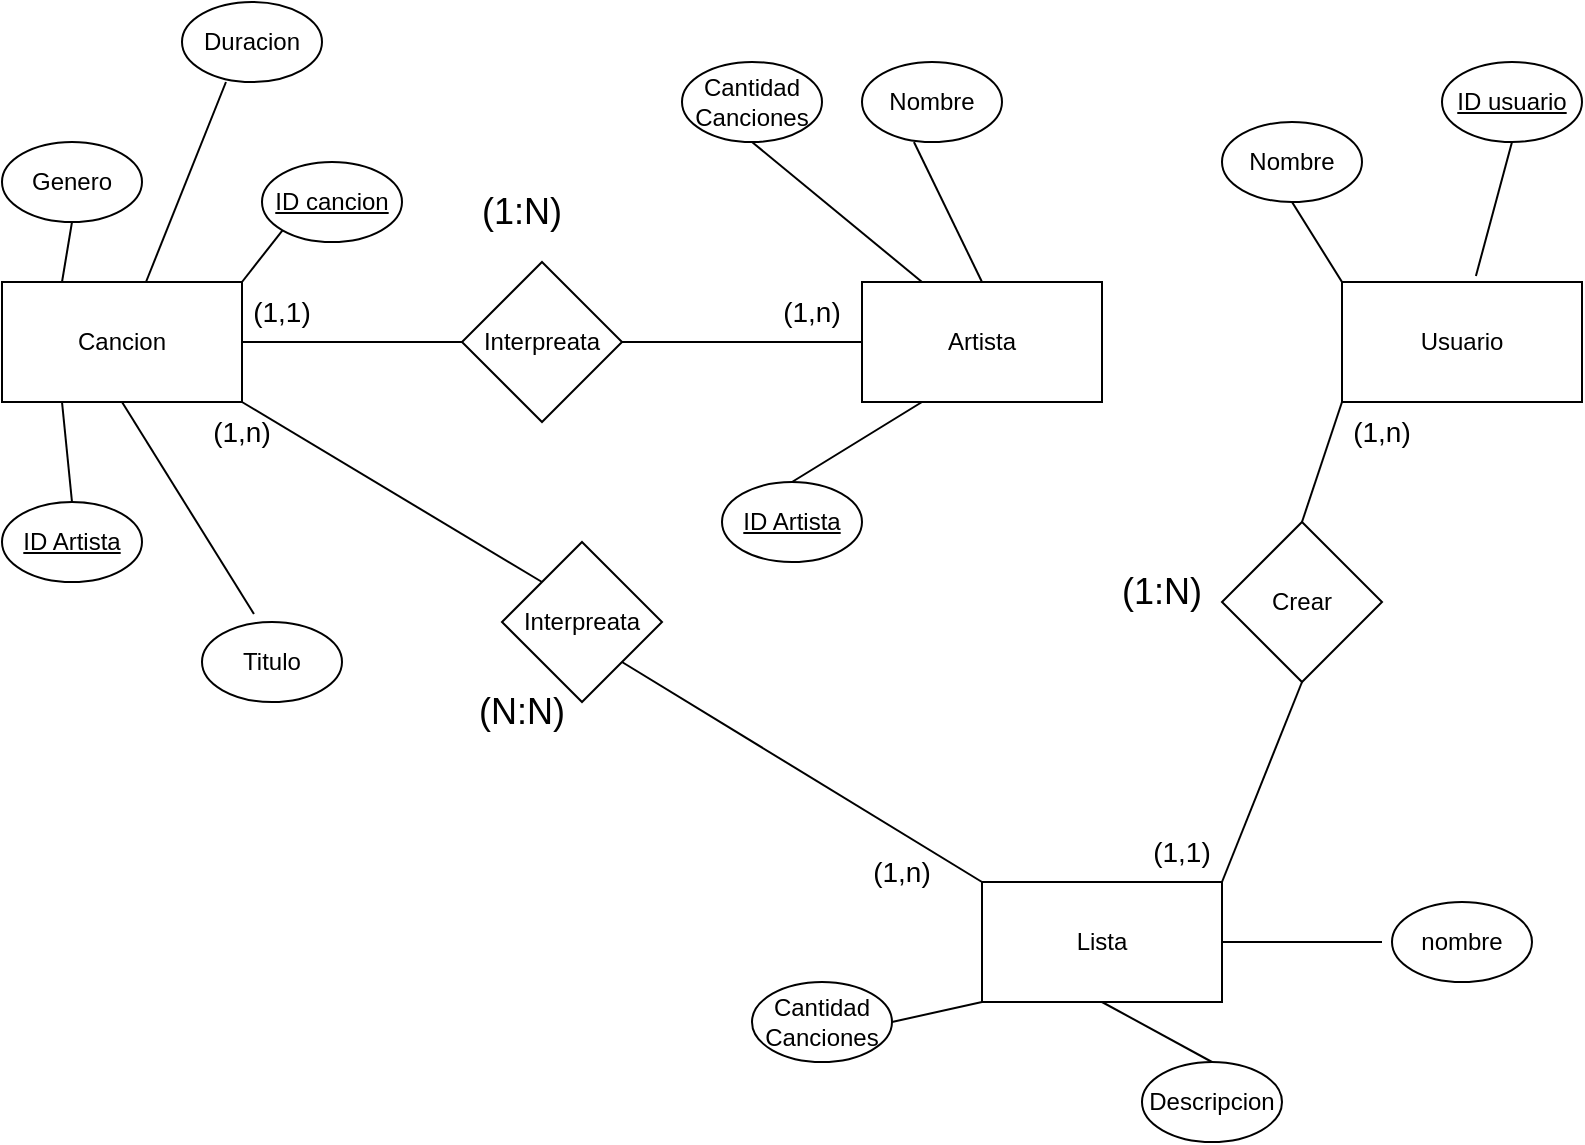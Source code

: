 <mxfile version="21.3.3" type="device">
  <diagram id="R2lEEEUBdFMjLlhIrx00" name="Page-1">
    <mxGraphModel dx="714" dy="763" grid="1" gridSize="10" guides="1" tooltips="1" connect="1" arrows="1" fold="1" page="1" pageScale="1" pageWidth="850" pageHeight="1100" math="0" shadow="0" extFonts="Permanent Marker^https://fonts.googleapis.com/css?family=Permanent+Marker">
      <root>
        <mxCell id="0" />
        <mxCell id="1" parent="0" />
        <mxCell id="D6wCOEdzf_-Har8lzkL6-1" value="Artista" style="rounded=0;whiteSpace=wrap;html=1;" vertex="1" parent="1">
          <mxGeometry x="480" y="300" width="120" height="60" as="geometry" />
        </mxCell>
        <mxCell id="D6wCOEdzf_-Har8lzkL6-2" value="Cancion" style="rounded=0;whiteSpace=wrap;html=1;" vertex="1" parent="1">
          <mxGeometry x="50" y="300" width="120" height="60" as="geometry" />
        </mxCell>
        <mxCell id="D6wCOEdzf_-Har8lzkL6-3" value="Usuario" style="rounded=0;whiteSpace=wrap;html=1;" vertex="1" parent="1">
          <mxGeometry x="720" y="300" width="120" height="60" as="geometry" />
        </mxCell>
        <mxCell id="D6wCOEdzf_-Har8lzkL6-4" value="Lista" style="rounded=0;whiteSpace=wrap;html=1;" vertex="1" parent="1">
          <mxGeometry x="540" y="600" width="120" height="60" as="geometry" />
        </mxCell>
        <mxCell id="D6wCOEdzf_-Har8lzkL6-7" value="Duracion" style="ellipse;whiteSpace=wrap;html=1;" vertex="1" parent="1">
          <mxGeometry x="140" y="160" width="70" height="40" as="geometry" />
        </mxCell>
        <mxCell id="D6wCOEdzf_-Har8lzkL6-8" value="Titulo" style="ellipse;whiteSpace=wrap;html=1;" vertex="1" parent="1">
          <mxGeometry x="150" y="470" width="70" height="40" as="geometry" />
        </mxCell>
        <mxCell id="D6wCOEdzf_-Har8lzkL6-9" value="&lt;u&gt;ID Artista&lt;/u&gt;" style="ellipse;whiteSpace=wrap;html=1;" vertex="1" parent="1">
          <mxGeometry x="50" y="410" width="70" height="40" as="geometry" />
        </mxCell>
        <mxCell id="D6wCOEdzf_-Har8lzkL6-10" value="Genero" style="ellipse;whiteSpace=wrap;html=1;" vertex="1" parent="1">
          <mxGeometry x="50" y="230" width="70" height="40" as="geometry" />
        </mxCell>
        <mxCell id="D6wCOEdzf_-Har8lzkL6-11" value="&lt;u&gt;ID Artista&lt;/u&gt;" style="ellipse;whiteSpace=wrap;html=1;" vertex="1" parent="1">
          <mxGeometry x="410" y="400" width="70" height="40" as="geometry" />
        </mxCell>
        <mxCell id="D6wCOEdzf_-Har8lzkL6-12" value="Nombre" style="ellipse;whiteSpace=wrap;html=1;" vertex="1" parent="1">
          <mxGeometry x="480" y="190" width="70" height="40" as="geometry" />
        </mxCell>
        <mxCell id="D6wCOEdzf_-Har8lzkL6-15" value="Cantidad&lt;br&gt;Canciones" style="ellipse;whiteSpace=wrap;html=1;" vertex="1" parent="1">
          <mxGeometry x="425" y="650" width="70" height="40" as="geometry" />
        </mxCell>
        <mxCell id="D6wCOEdzf_-Har8lzkL6-16" value="Descripcion" style="ellipse;whiteSpace=wrap;html=1;" vertex="1" parent="1">
          <mxGeometry x="620" y="690" width="70" height="40" as="geometry" />
        </mxCell>
        <mxCell id="D6wCOEdzf_-Har8lzkL6-17" value="nombre" style="ellipse;whiteSpace=wrap;html=1;" vertex="1" parent="1">
          <mxGeometry x="745" y="610" width="70" height="40" as="geometry" />
        </mxCell>
        <mxCell id="D6wCOEdzf_-Har8lzkL6-19" value="Cantidad&lt;br&gt;Canciones" style="ellipse;whiteSpace=wrap;html=1;" vertex="1" parent="1">
          <mxGeometry x="390" y="190" width="70" height="40" as="geometry" />
        </mxCell>
        <mxCell id="D6wCOEdzf_-Har8lzkL6-20" value="&lt;u&gt;ID cancion&lt;/u&gt;" style="ellipse;whiteSpace=wrap;html=1;" vertex="1" parent="1">
          <mxGeometry x="180" y="240" width="70" height="40" as="geometry" />
        </mxCell>
        <mxCell id="D6wCOEdzf_-Har8lzkL6-21" value="" style="endArrow=none;html=1;rounded=0;entryX=0;entryY=0.5;entryDx=0;entryDy=0;exitX=1;exitY=0.5;exitDx=0;exitDy=0;" edge="1" parent="1" source="D6wCOEdzf_-Har8lzkL6-50" target="D6wCOEdzf_-Har8lzkL6-1">
          <mxGeometry width="50" height="50" relative="1" as="geometry">
            <mxPoint x="370" y="420" as="sourcePoint" />
            <mxPoint x="420" y="370" as="targetPoint" />
          </mxGeometry>
        </mxCell>
        <mxCell id="D6wCOEdzf_-Har8lzkL6-22" value="" style="endArrow=none;html=1;rounded=0;entryX=0;entryY=1;entryDx=0;entryDy=0;exitX=1;exitY=0;exitDx=0;exitDy=0;" edge="1" parent="1" source="D6wCOEdzf_-Har8lzkL6-2" target="D6wCOEdzf_-Har8lzkL6-20">
          <mxGeometry width="50" height="50" relative="1" as="geometry">
            <mxPoint x="370" y="420" as="sourcePoint" />
            <mxPoint x="420" y="370" as="targetPoint" />
          </mxGeometry>
        </mxCell>
        <mxCell id="D6wCOEdzf_-Har8lzkL6-23" value="" style="endArrow=none;html=1;rounded=0;entryX=0.314;entryY=1;entryDx=0;entryDy=0;entryPerimeter=0;" edge="1" parent="1" source="D6wCOEdzf_-Har8lzkL6-2" target="D6wCOEdzf_-Har8lzkL6-7">
          <mxGeometry width="50" height="50" relative="1" as="geometry">
            <mxPoint x="180" y="310" as="sourcePoint" />
            <mxPoint x="200" y="284" as="targetPoint" />
          </mxGeometry>
        </mxCell>
        <mxCell id="D6wCOEdzf_-Har8lzkL6-24" value="" style="endArrow=none;html=1;rounded=0;entryX=0.5;entryY=1;entryDx=0;entryDy=0;exitX=0.25;exitY=0;exitDx=0;exitDy=0;" edge="1" parent="1" source="D6wCOEdzf_-Har8lzkL6-2" target="D6wCOEdzf_-Har8lzkL6-10">
          <mxGeometry width="50" height="50" relative="1" as="geometry">
            <mxPoint x="132" y="310" as="sourcePoint" />
            <mxPoint x="172" y="210" as="targetPoint" />
          </mxGeometry>
        </mxCell>
        <mxCell id="D6wCOEdzf_-Har8lzkL6-25" value="" style="endArrow=none;html=1;rounded=0;entryX=0.5;entryY=0;entryDx=0;entryDy=0;exitX=0.25;exitY=1;exitDx=0;exitDy=0;" edge="1" parent="1" source="D6wCOEdzf_-Har8lzkL6-2" target="D6wCOEdzf_-Har8lzkL6-9">
          <mxGeometry width="50" height="50" relative="1" as="geometry">
            <mxPoint x="90" y="310" as="sourcePoint" />
            <mxPoint x="95" y="280" as="targetPoint" />
          </mxGeometry>
        </mxCell>
        <mxCell id="D6wCOEdzf_-Har8lzkL6-26" value="" style="endArrow=none;html=1;rounded=0;entryX=0.5;entryY=1;entryDx=0;entryDy=0;exitX=0.371;exitY=-0.1;exitDx=0;exitDy=0;exitPerimeter=0;" edge="1" parent="1" source="D6wCOEdzf_-Har8lzkL6-8" target="D6wCOEdzf_-Har8lzkL6-2">
          <mxGeometry width="50" height="50" relative="1" as="geometry">
            <mxPoint x="90" y="370" as="sourcePoint" />
            <mxPoint x="95" y="420" as="targetPoint" />
          </mxGeometry>
        </mxCell>
        <mxCell id="D6wCOEdzf_-Har8lzkL6-27" value="" style="endArrow=none;html=1;rounded=0;entryX=0;entryY=0;entryDx=0;entryDy=0;exitX=1;exitY=1;exitDx=0;exitDy=0;" edge="1" parent="1" source="D6wCOEdzf_-Har8lzkL6-52" target="D6wCOEdzf_-Har8lzkL6-4">
          <mxGeometry width="50" height="50" relative="1" as="geometry">
            <mxPoint x="180" y="340" as="sourcePoint" />
            <mxPoint x="430" y="340" as="targetPoint" />
          </mxGeometry>
        </mxCell>
        <mxCell id="D6wCOEdzf_-Har8lzkL6-28" value="" style="endArrow=none;html=1;rounded=0;entryX=1;entryY=0;entryDx=0;entryDy=0;exitX=0.5;exitY=1;exitDx=0;exitDy=0;" edge="1" parent="1" source="D6wCOEdzf_-Har8lzkL6-39" target="D6wCOEdzf_-Har8lzkL6-4">
          <mxGeometry width="50" height="50" relative="1" as="geometry">
            <mxPoint x="180" y="370" as="sourcePoint" />
            <mxPoint x="550" y="610" as="targetPoint" />
          </mxGeometry>
        </mxCell>
        <mxCell id="D6wCOEdzf_-Har8lzkL6-29" value="Nombre" style="ellipse;whiteSpace=wrap;html=1;" vertex="1" parent="1">
          <mxGeometry x="660" y="220" width="70" height="40" as="geometry" />
        </mxCell>
        <mxCell id="D6wCOEdzf_-Har8lzkL6-30" value="&lt;u&gt;ID usuario&lt;/u&gt;" style="ellipse;whiteSpace=wrap;html=1;" vertex="1" parent="1">
          <mxGeometry x="770" y="190" width="70" height="40" as="geometry" />
        </mxCell>
        <mxCell id="D6wCOEdzf_-Har8lzkL6-31" value="" style="endArrow=none;html=1;rounded=0;entryX=0.371;entryY=1;entryDx=0;entryDy=0;entryPerimeter=0;exitX=0.5;exitY=0;exitDx=0;exitDy=0;" edge="1" parent="1" source="D6wCOEdzf_-Har8lzkL6-1" target="D6wCOEdzf_-Har8lzkL6-12">
          <mxGeometry width="50" height="50" relative="1" as="geometry">
            <mxPoint x="540" y="420" as="sourcePoint" />
            <mxPoint x="590" y="370" as="targetPoint" />
          </mxGeometry>
        </mxCell>
        <mxCell id="D6wCOEdzf_-Har8lzkL6-32" value="" style="endArrow=none;html=1;rounded=0;entryX=0.5;entryY=1;entryDx=0;entryDy=0;exitX=0.25;exitY=0;exitDx=0;exitDy=0;" edge="1" parent="1" source="D6wCOEdzf_-Har8lzkL6-1" target="D6wCOEdzf_-Har8lzkL6-19">
          <mxGeometry width="50" height="50" relative="1" as="geometry">
            <mxPoint x="490" y="310" as="sourcePoint" />
            <mxPoint x="531" y="270" as="targetPoint" />
          </mxGeometry>
        </mxCell>
        <mxCell id="D6wCOEdzf_-Har8lzkL6-33" value="" style="endArrow=none;html=1;rounded=0;entryX=0.5;entryY=0;entryDx=0;entryDy=0;exitX=0.25;exitY=1;exitDx=0;exitDy=0;" edge="1" parent="1" source="D6wCOEdzf_-Har8lzkL6-1" target="D6wCOEdzf_-Har8lzkL6-11">
          <mxGeometry width="50" height="50" relative="1" as="geometry">
            <mxPoint x="490" y="310" as="sourcePoint" />
            <mxPoint x="516" y="240" as="targetPoint" />
          </mxGeometry>
        </mxCell>
        <mxCell id="D6wCOEdzf_-Har8lzkL6-34" value="" style="endArrow=none;html=1;rounded=0;entryX=0;entryY=0;entryDx=0;entryDy=0;exitX=0.5;exitY=1;exitDx=0;exitDy=0;" edge="1" parent="1" source="D6wCOEdzf_-Har8lzkL6-29" target="D6wCOEdzf_-Har8lzkL6-3">
          <mxGeometry width="50" height="50" relative="1" as="geometry">
            <mxPoint x="460" y="370" as="sourcePoint" />
            <mxPoint x="455" y="410" as="targetPoint" />
          </mxGeometry>
        </mxCell>
        <mxCell id="D6wCOEdzf_-Har8lzkL6-35" value="" style="endArrow=none;html=1;rounded=0;entryX=0.558;entryY=-0.05;entryDx=0;entryDy=0;exitX=0.5;exitY=1;exitDx=0;exitDy=0;entryPerimeter=0;" edge="1" parent="1" source="D6wCOEdzf_-Har8lzkL6-30" target="D6wCOEdzf_-Har8lzkL6-3">
          <mxGeometry width="50" height="50" relative="1" as="geometry">
            <mxPoint x="705" y="270" as="sourcePoint" />
            <mxPoint x="730" y="310" as="targetPoint" />
          </mxGeometry>
        </mxCell>
        <mxCell id="D6wCOEdzf_-Har8lzkL6-36" value="" style="endArrow=none;html=1;rounded=0;entryX=1;entryY=0.5;entryDx=0;entryDy=0;" edge="1" parent="1" target="D6wCOEdzf_-Har8lzkL6-4">
          <mxGeometry width="50" height="50" relative="1" as="geometry">
            <mxPoint x="740" y="630" as="sourcePoint" />
            <mxPoint x="797" y="307" as="targetPoint" />
          </mxGeometry>
        </mxCell>
        <mxCell id="D6wCOEdzf_-Har8lzkL6-37" value="" style="endArrow=none;html=1;rounded=0;entryX=0.5;entryY=1;entryDx=0;entryDy=0;exitX=0.5;exitY=0;exitDx=0;exitDy=0;" edge="1" parent="1" source="D6wCOEdzf_-Har8lzkL6-16" target="D6wCOEdzf_-Har8lzkL6-4">
          <mxGeometry width="50" height="50" relative="1" as="geometry">
            <mxPoint x="750" y="640" as="sourcePoint" />
            <mxPoint x="670" y="640" as="targetPoint" />
          </mxGeometry>
        </mxCell>
        <mxCell id="D6wCOEdzf_-Har8lzkL6-38" value="" style="endArrow=none;html=1;rounded=0;entryX=1;entryY=0.5;entryDx=0;entryDy=0;exitX=0;exitY=1;exitDx=0;exitDy=0;" edge="1" parent="1" source="D6wCOEdzf_-Har8lzkL6-4" target="D6wCOEdzf_-Har8lzkL6-15">
          <mxGeometry width="50" height="50" relative="1" as="geometry">
            <mxPoint x="665" y="700" as="sourcePoint" />
            <mxPoint x="610" y="670" as="targetPoint" />
          </mxGeometry>
        </mxCell>
        <mxCell id="D6wCOEdzf_-Har8lzkL6-40" value="" style="endArrow=none;html=1;rounded=0;exitX=0;exitY=1;exitDx=0;exitDy=0;entryX=0.5;entryY=0;entryDx=0;entryDy=0;" edge="1" parent="1" source="D6wCOEdzf_-Har8lzkL6-3" target="D6wCOEdzf_-Har8lzkL6-39">
          <mxGeometry width="50" height="50" relative="1" as="geometry">
            <mxPoint x="720" y="360" as="sourcePoint" />
            <mxPoint x="710" y="450" as="targetPoint" />
          </mxGeometry>
        </mxCell>
        <mxCell id="D6wCOEdzf_-Har8lzkL6-39" value="Crear" style="rhombus;whiteSpace=wrap;html=1;" vertex="1" parent="1">
          <mxGeometry x="660" y="420" width="80" height="80" as="geometry" />
        </mxCell>
        <mxCell id="D6wCOEdzf_-Har8lzkL6-41" value="&lt;font style=&quot;font-size: 18px;&quot;&gt;(1:N)&lt;/font&gt;" style="text;html=1;strokeColor=none;fillColor=none;align=center;verticalAlign=middle;whiteSpace=wrap;rounded=0;" vertex="1" parent="1">
          <mxGeometry x="600" y="440" width="60" height="30" as="geometry" />
        </mxCell>
        <mxCell id="D6wCOEdzf_-Har8lzkL6-42" value="&lt;font style=&quot;font-size: 14px;&quot;&gt;(1,1)&lt;/font&gt;" style="text;html=1;strokeColor=none;fillColor=none;align=center;verticalAlign=middle;whiteSpace=wrap;rounded=0;" vertex="1" parent="1">
          <mxGeometry x="610" y="570" width="60" height="30" as="geometry" />
        </mxCell>
        <mxCell id="D6wCOEdzf_-Har8lzkL6-43" value="&lt;font style=&quot;font-size: 14px;&quot;&gt;(1,n)&lt;/font&gt;" style="text;html=1;strokeColor=none;fillColor=none;align=center;verticalAlign=middle;whiteSpace=wrap;rounded=0;" vertex="1" parent="1">
          <mxGeometry x="710" y="360" width="60" height="30" as="geometry" />
        </mxCell>
        <mxCell id="D6wCOEdzf_-Har8lzkL6-44" value="&lt;font style=&quot;font-size: 14px;&quot;&gt;(1,n)&lt;/font&gt;" style="text;html=1;strokeColor=none;fillColor=none;align=center;verticalAlign=middle;whiteSpace=wrap;rounded=0;" vertex="1" parent="1">
          <mxGeometry x="140" y="360" width="60" height="30" as="geometry" />
        </mxCell>
        <mxCell id="D6wCOEdzf_-Har8lzkL6-45" value="&lt;font style=&quot;font-size: 14px;&quot;&gt;(1,n)&lt;/font&gt;" style="text;html=1;strokeColor=none;fillColor=none;align=center;verticalAlign=middle;whiteSpace=wrap;rounded=0;" vertex="1" parent="1">
          <mxGeometry x="470" y="580" width="60" height="30" as="geometry" />
        </mxCell>
        <mxCell id="D6wCOEdzf_-Har8lzkL6-46" value="&lt;font style=&quot;font-size: 18px;&quot;&gt;(N:N)&lt;/font&gt;" style="text;html=1;strokeColor=none;fillColor=none;align=center;verticalAlign=middle;whiteSpace=wrap;rounded=0;" vertex="1" parent="1">
          <mxGeometry x="280" y="500" width="60" height="30" as="geometry" />
        </mxCell>
        <mxCell id="D6wCOEdzf_-Har8lzkL6-47" value="&lt;font style=&quot;font-size: 18px;&quot;&gt;(1:N)&lt;/font&gt;" style="text;html=1;strokeColor=none;fillColor=none;align=center;verticalAlign=middle;whiteSpace=wrap;rounded=0;" vertex="1" parent="1">
          <mxGeometry x="280" y="250" width="60" height="30" as="geometry" />
        </mxCell>
        <mxCell id="D6wCOEdzf_-Har8lzkL6-48" value="&lt;font style=&quot;font-size: 14px;&quot;&gt;(1,1)&lt;/font&gt;" style="text;html=1;strokeColor=none;fillColor=none;align=center;verticalAlign=middle;whiteSpace=wrap;rounded=0;" vertex="1" parent="1">
          <mxGeometry x="160" y="300" width="60" height="30" as="geometry" />
        </mxCell>
        <mxCell id="D6wCOEdzf_-Har8lzkL6-49" value="&lt;font style=&quot;font-size: 14px;&quot;&gt;(1,n)&lt;/font&gt;" style="text;html=1;strokeColor=none;fillColor=none;align=center;verticalAlign=middle;whiteSpace=wrap;rounded=0;" vertex="1" parent="1">
          <mxGeometry x="425" y="300" width="60" height="30" as="geometry" />
        </mxCell>
        <mxCell id="D6wCOEdzf_-Har8lzkL6-51" value="" style="endArrow=none;html=1;rounded=0;entryX=0;entryY=0.5;entryDx=0;entryDy=0;exitX=1;exitY=0.5;exitDx=0;exitDy=0;" edge="1" parent="1" source="D6wCOEdzf_-Har8lzkL6-2" target="D6wCOEdzf_-Har8lzkL6-50">
          <mxGeometry width="50" height="50" relative="1" as="geometry">
            <mxPoint x="170" y="330" as="sourcePoint" />
            <mxPoint x="480" y="330" as="targetPoint" />
          </mxGeometry>
        </mxCell>
        <mxCell id="D6wCOEdzf_-Har8lzkL6-50" value="Interpreata" style="rhombus;whiteSpace=wrap;html=1;" vertex="1" parent="1">
          <mxGeometry x="280" y="290" width="80" height="80" as="geometry" />
        </mxCell>
        <mxCell id="D6wCOEdzf_-Har8lzkL6-53" value="" style="endArrow=none;html=1;rounded=0;entryX=0;entryY=0;entryDx=0;entryDy=0;exitX=1;exitY=1;exitDx=0;exitDy=0;" edge="1" parent="1" source="D6wCOEdzf_-Har8lzkL6-2" target="D6wCOEdzf_-Har8lzkL6-52">
          <mxGeometry width="50" height="50" relative="1" as="geometry">
            <mxPoint x="170" y="360" as="sourcePoint" />
            <mxPoint x="540" y="600" as="targetPoint" />
          </mxGeometry>
        </mxCell>
        <mxCell id="D6wCOEdzf_-Har8lzkL6-52" value="Interpreata" style="rhombus;whiteSpace=wrap;html=1;" vertex="1" parent="1">
          <mxGeometry x="300" y="430" width="80" height="80" as="geometry" />
        </mxCell>
      </root>
    </mxGraphModel>
  </diagram>
</mxfile>
